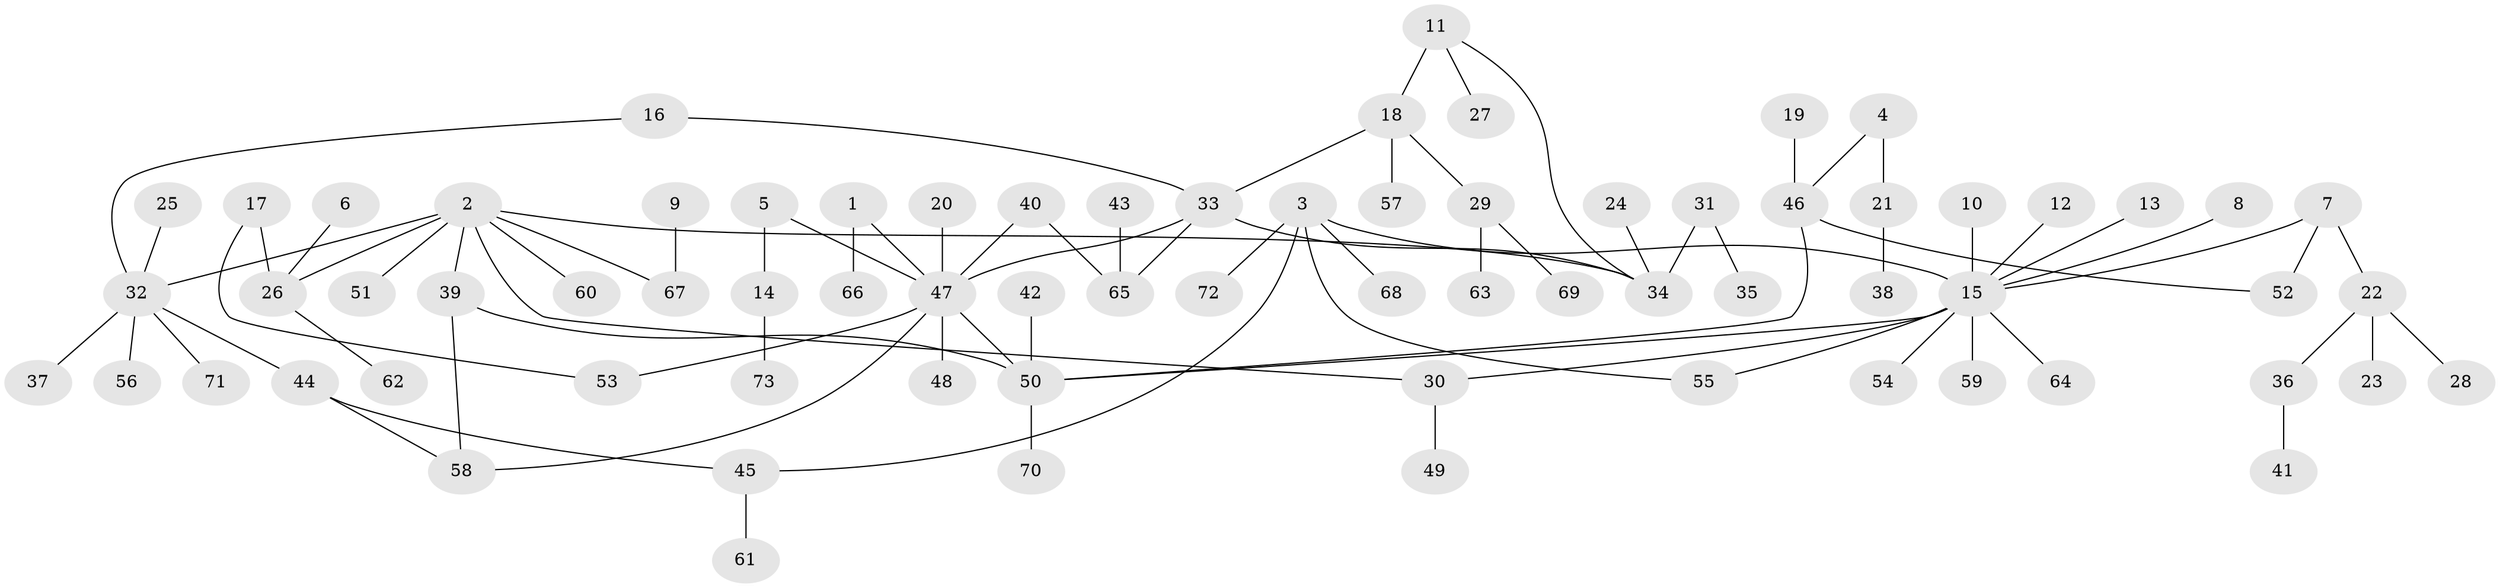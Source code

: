 // original degree distribution, {7: 0.0136986301369863, 11: 0.00684931506849315, 8: 0.0136986301369863, 6: 0.0136986301369863, 2: 0.2054794520547945, 13: 0.00684931506849315, 5: 0.04794520547945205, 4: 0.0273972602739726, 3: 0.11643835616438356, 1: 0.541095890410959, 9: 0.00684931506849315}
// Generated by graph-tools (version 1.1) at 2025/36/03/04/25 23:36:51]
// undirected, 73 vertices, 83 edges
graph export_dot {
  node [color=gray90,style=filled];
  1;
  2;
  3;
  4;
  5;
  6;
  7;
  8;
  9;
  10;
  11;
  12;
  13;
  14;
  15;
  16;
  17;
  18;
  19;
  20;
  21;
  22;
  23;
  24;
  25;
  26;
  27;
  28;
  29;
  30;
  31;
  32;
  33;
  34;
  35;
  36;
  37;
  38;
  39;
  40;
  41;
  42;
  43;
  44;
  45;
  46;
  47;
  48;
  49;
  50;
  51;
  52;
  53;
  54;
  55;
  56;
  57;
  58;
  59;
  60;
  61;
  62;
  63;
  64;
  65;
  66;
  67;
  68;
  69;
  70;
  71;
  72;
  73;
  1 -- 47 [weight=1.0];
  1 -- 66 [weight=1.0];
  2 -- 26 [weight=1.0];
  2 -- 30 [weight=1.0];
  2 -- 32 [weight=1.0];
  2 -- 34 [weight=1.0];
  2 -- 39 [weight=1.0];
  2 -- 51 [weight=1.0];
  2 -- 60 [weight=1.0];
  2 -- 67 [weight=1.0];
  3 -- 15 [weight=1.0];
  3 -- 45 [weight=1.0];
  3 -- 55 [weight=1.0];
  3 -- 68 [weight=1.0];
  3 -- 72 [weight=1.0];
  4 -- 21 [weight=1.0];
  4 -- 46 [weight=1.0];
  5 -- 14 [weight=1.0];
  5 -- 47 [weight=1.0];
  6 -- 26 [weight=1.0];
  7 -- 15 [weight=1.0];
  7 -- 22 [weight=1.0];
  7 -- 52 [weight=2.0];
  8 -- 15 [weight=1.0];
  9 -- 67 [weight=1.0];
  10 -- 15 [weight=1.0];
  11 -- 18 [weight=2.0];
  11 -- 27 [weight=1.0];
  11 -- 34 [weight=1.0];
  12 -- 15 [weight=1.0];
  13 -- 15 [weight=1.0];
  14 -- 73 [weight=1.0];
  15 -- 30 [weight=1.0];
  15 -- 50 [weight=1.0];
  15 -- 54 [weight=1.0];
  15 -- 55 [weight=1.0];
  15 -- 59 [weight=1.0];
  15 -- 64 [weight=1.0];
  16 -- 32 [weight=1.0];
  16 -- 33 [weight=1.0];
  17 -- 26 [weight=1.0];
  17 -- 53 [weight=1.0];
  18 -- 29 [weight=1.0];
  18 -- 33 [weight=1.0];
  18 -- 57 [weight=1.0];
  19 -- 46 [weight=1.0];
  20 -- 47 [weight=1.0];
  21 -- 38 [weight=1.0];
  22 -- 23 [weight=1.0];
  22 -- 28 [weight=1.0];
  22 -- 36 [weight=1.0];
  24 -- 34 [weight=1.0];
  25 -- 32 [weight=1.0];
  26 -- 62 [weight=1.0];
  29 -- 63 [weight=1.0];
  29 -- 69 [weight=1.0];
  30 -- 49 [weight=1.0];
  31 -- 34 [weight=1.0];
  31 -- 35 [weight=1.0];
  32 -- 37 [weight=1.0];
  32 -- 44 [weight=1.0];
  32 -- 56 [weight=1.0];
  32 -- 71 [weight=1.0];
  33 -- 34 [weight=1.0];
  33 -- 47 [weight=1.0];
  33 -- 65 [weight=1.0];
  36 -- 41 [weight=1.0];
  39 -- 50 [weight=1.0];
  39 -- 58 [weight=1.0];
  40 -- 47 [weight=1.0];
  40 -- 65 [weight=1.0];
  42 -- 50 [weight=1.0];
  43 -- 65 [weight=1.0];
  44 -- 45 [weight=1.0];
  44 -- 58 [weight=1.0];
  45 -- 61 [weight=1.0];
  46 -- 50 [weight=1.0];
  46 -- 52 [weight=1.0];
  47 -- 48 [weight=1.0];
  47 -- 50 [weight=1.0];
  47 -- 53 [weight=1.0];
  47 -- 58 [weight=1.0];
  50 -- 70 [weight=1.0];
}
